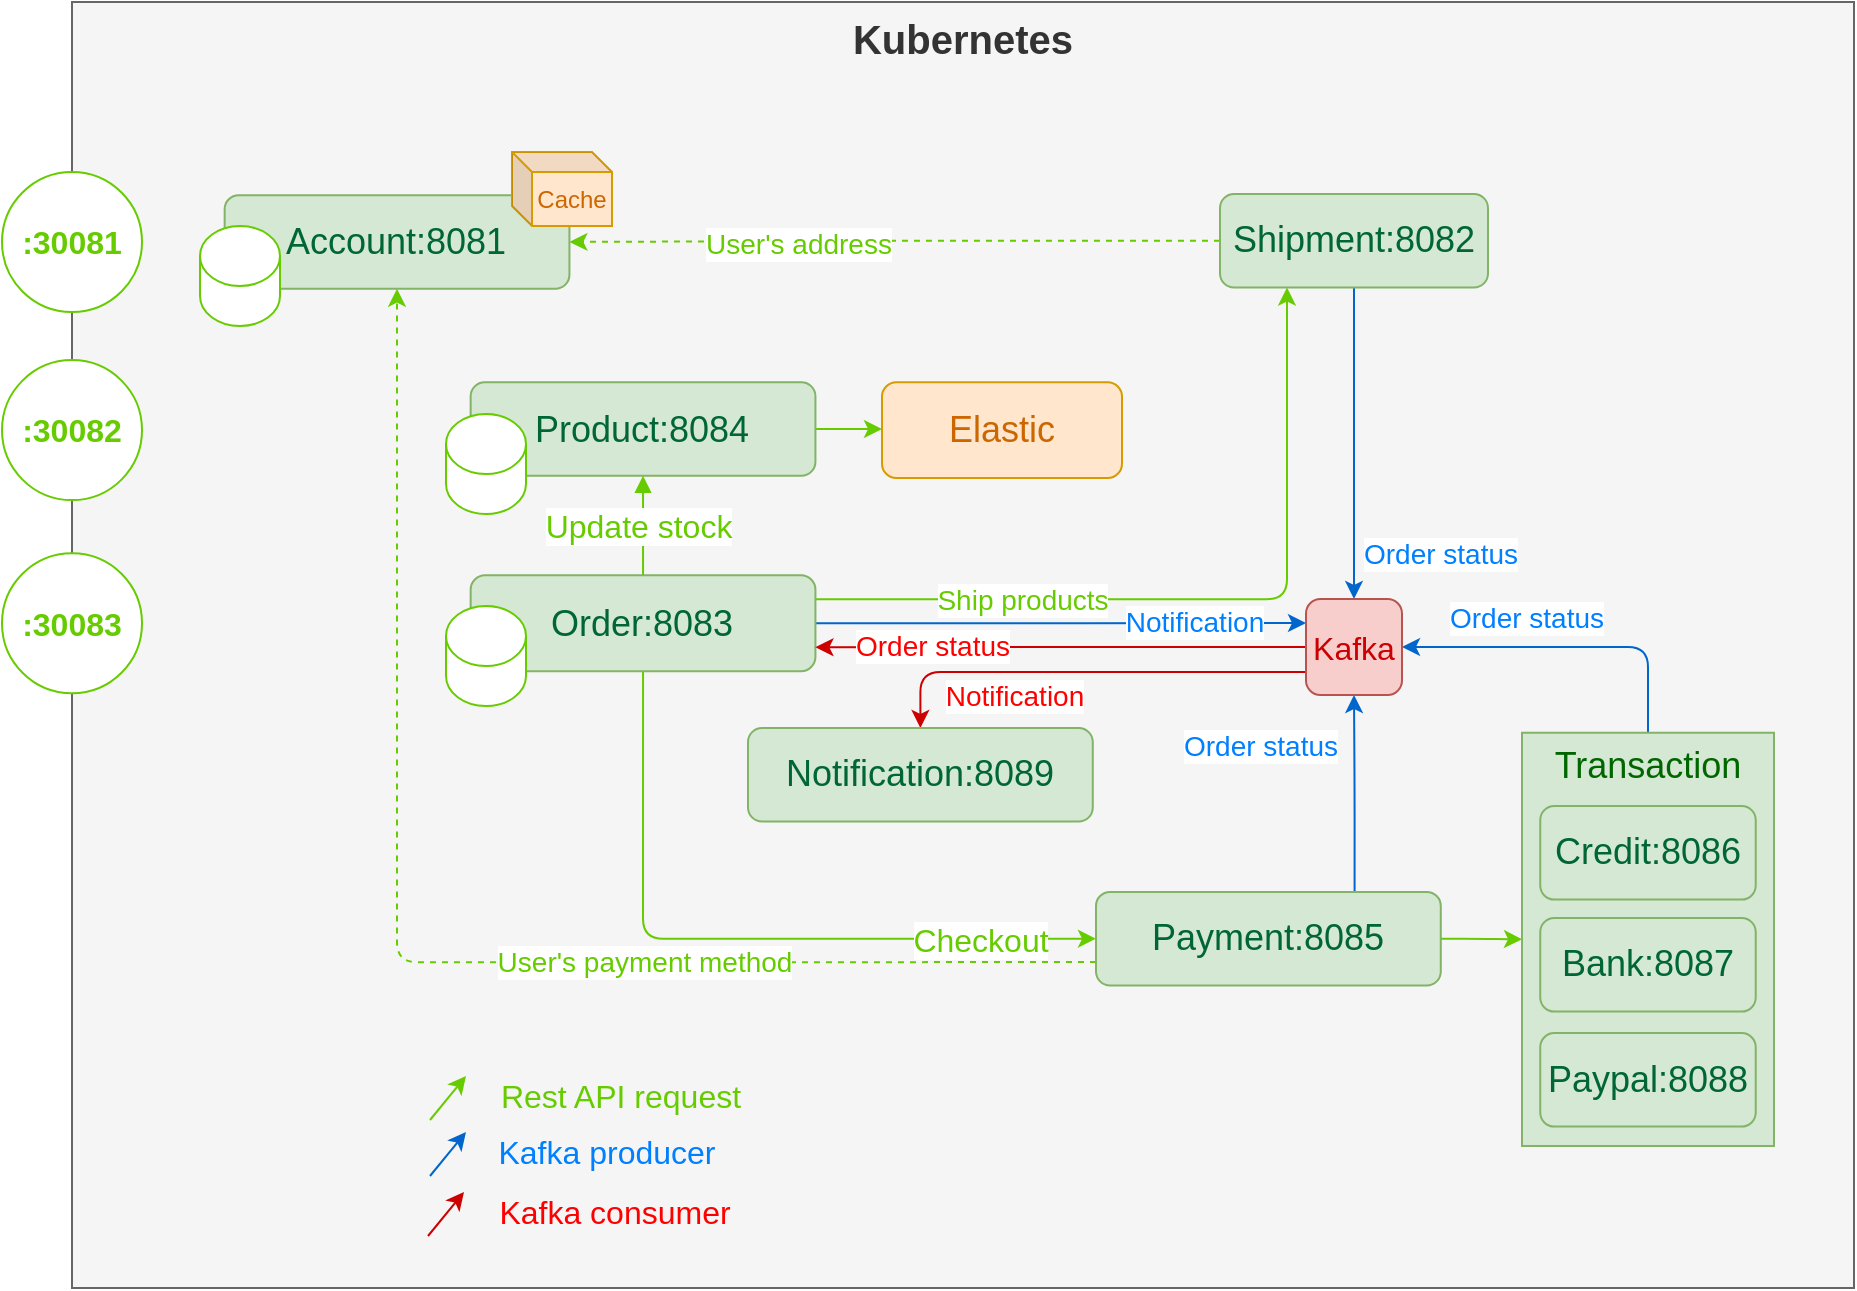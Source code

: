 <mxfile version="18.1.3" type="device"><diagram id="LqKcq0_kD3NlTMwjwbqU" name="Page-1"><mxGraphModel dx="1034" dy="733" grid="0" gridSize="10" guides="1" tooltips="1" connect="1" arrows="1" fold="1" page="1" pageScale="1" pageWidth="850" pageHeight="1100" math="0" shadow="0"><root><mxCell id="0"/><mxCell id="1" parent="0"/><mxCell id="yY8UBjpgQ7rnHpMd-h-m-41" value="Kubernetes" style="rounded=0;whiteSpace=wrap;html=1;fillColor=#f5f5f5;fontColor=#333333;strokeColor=#666666;verticalAlign=top;fontSize=20;fontStyle=1" parent="1" vertex="1"><mxGeometry x="178" y="178" width="891" height="643" as="geometry"/></mxCell><mxCell id="wRShOk-NERqeN0jRXSsK-1" style="edgeStyle=orthogonalEdgeStyle;rounded=1;orthogonalLoop=1;jettySize=auto;html=1;exitX=0.5;exitY=1;exitDx=0;exitDy=0;strokeColor=#0066CC;entryX=0.5;entryY=0;entryDx=0;entryDy=0;" parent="1" source="yY8UBjpgQ7rnHpMd-h-m-21" target="lvmhTescEBJAAVNrhzNN-30" edge="1"><mxGeometry relative="1" as="geometry"><mxPoint x="818.0" y="464" as="targetPoint"/></mxGeometry></mxCell><mxCell id="wRShOk-NERqeN0jRXSsK-4" value="Order status" style="edgeLabel;html=1;align=center;verticalAlign=middle;resizable=0;points=[];fontColor=#007FFF;fontSize=14;" parent="wRShOk-NERqeN0jRXSsK-1" vertex="1" connectable="0"><mxGeometry x="-0.063" relative="1" as="geometry"><mxPoint x="43" y="60" as="offset"/></mxGeometry></mxCell><mxCell id="lvmhTescEBJAAVNrhzNN-51" style="edgeStyle=orthogonalEdgeStyle;rounded=1;orthogonalLoop=1;jettySize=auto;html=1;exitX=0;exitY=0.5;exitDx=0;exitDy=0;entryX=1;entryY=0.5;entryDx=0;entryDy=0;dashed=1;fontSize=14;fontColor=#66CC00;startArrow=none;startFill=0;endArrow=classic;endFill=1;strokeColor=#66CC00;" edge="1" parent="1" source="yY8UBjpgQ7rnHpMd-h-m-21" target="yY8UBjpgQ7rnHpMd-h-m-3"><mxGeometry relative="1" as="geometry"/></mxCell><mxCell id="lvmhTescEBJAAVNrhzNN-52" value="User's address" style="edgeLabel;html=1;align=center;verticalAlign=middle;resizable=0;points=[];fontSize=14;fontColor=#66CC00;" vertex="1" connectable="0" parent="lvmhTescEBJAAVNrhzNN-51"><mxGeometry x="0.299" y="1" relative="1" as="geometry"><mxPoint as="offset"/></mxGeometry></mxCell><mxCell id="yY8UBjpgQ7rnHpMd-h-m-21" value="Shipment:8082" style="rounded=1;whiteSpace=wrap;html=1;fillColor=#d5e8d4;strokeColor=#82b366;fontSize=18;fontColor=#006633;fontStyle=0" parent="1" vertex="1"><mxGeometry x="752" y="274" width="134" height="46.76" as="geometry"/></mxCell><mxCell id="lvmhTescEBJAAVNrhzNN-7" style="edgeStyle=orthogonalEdgeStyle;rounded=1;orthogonalLoop=1;jettySize=auto;html=1;exitX=1;exitY=0.5;exitDx=0;exitDy=0;entryX=0;entryY=0.5;entryDx=0;entryDy=0;fontSize=18;fontColor=#007FFF;strokeColor=#66CC00;" edge="1" parent="1" source="yY8UBjpgQ7rnHpMd-h-m-4" target="lvmhTescEBJAAVNrhzNN-4"><mxGeometry relative="1" as="geometry"/></mxCell><mxCell id="yY8UBjpgQ7rnHpMd-h-m-4" value="Product:8084" style="rounded=1;whiteSpace=wrap;html=1;fillColor=#d5e8d4;strokeColor=#82b366;fontSize=18;fontColor=#006633;fontStyle=0" parent="1" vertex="1"><mxGeometry x="377.324" y="368.118" width="172.394" height="46.765" as="geometry"/></mxCell><mxCell id="XP32mOj8o-1e6zsJ-lud-27" style="edgeStyle=orthogonalEdgeStyle;rounded=1;orthogonalLoop=1;jettySize=auto;html=1;exitX=0.5;exitY=0;exitDx=0;exitDy=0;entryX=0.5;entryY=1;entryDx=0;entryDy=0;strokeColor=#66CC00;fontSize=16;fontColor=#66CC00;startArrow=none;startFill=0;endArrow=block;endFill=1;" parent="1" source="yY8UBjpgQ7rnHpMd-h-m-9" target="yY8UBjpgQ7rnHpMd-h-m-4" edge="1"><mxGeometry relative="1" as="geometry"/></mxCell><mxCell id="wRShOk-NERqeN0jRXSsK-9" value="Update stock" style="edgeLabel;html=1;align=center;verticalAlign=middle;resizable=0;points=[];fontSize=16;fontColor=#66CC00;" parent="XP32mOj8o-1e6zsJ-lud-27" vertex="1" connectable="0"><mxGeometry x="0.019" y="-1" relative="1" as="geometry"><mxPoint x="-4" y="1" as="offset"/></mxGeometry></mxCell><mxCell id="lvmhTescEBJAAVNrhzNN-3" style="edgeStyle=orthogonalEdgeStyle;rounded=1;orthogonalLoop=1;jettySize=auto;html=1;exitX=1;exitY=0.5;exitDx=0;exitDy=0;strokeColor=#0066CC;entryX=0;entryY=0.25;entryDx=0;entryDy=0;" edge="1" parent="1" source="yY8UBjpgQ7rnHpMd-h-m-9" target="lvmhTescEBJAAVNrhzNN-30"><mxGeometry relative="1" as="geometry"><mxPoint x="801.029" y="471.029" as="targetPoint"/></mxGeometry></mxCell><mxCell id="lvmhTescEBJAAVNrhzNN-31" value="Notification" style="edgeLabel;html=1;align=center;verticalAlign=middle;resizable=0;points=[];fontSize=14;fontColor=#007FFF;" vertex="1" connectable="0" parent="lvmhTescEBJAAVNrhzNN-3"><mxGeometry x="0.17" y="1" relative="1" as="geometry"><mxPoint x="46" as="offset"/></mxGeometry></mxCell><mxCell id="lvmhTescEBJAAVNrhzNN-11" style="edgeStyle=orthogonalEdgeStyle;rounded=1;orthogonalLoop=1;jettySize=auto;html=1;exitX=0.5;exitY=1;exitDx=0;exitDy=0;entryX=0;entryY=0.5;entryDx=0;entryDy=0;fontSize=16;fontColor=#66CC00;startArrow=none;startFill=0;strokeColor=#66CC00;" edge="1" parent="1" source="yY8UBjpgQ7rnHpMd-h-m-9" target="yY8UBjpgQ7rnHpMd-h-m-12"><mxGeometry relative="1" as="geometry"/></mxCell><mxCell id="lvmhTescEBJAAVNrhzNN-12" value="Checkout" style="edgeLabel;html=1;align=center;verticalAlign=middle;resizable=0;points=[];fontSize=16;fontColor=#66CC00;" vertex="1" connectable="0" parent="lvmhTescEBJAAVNrhzNN-11"><mxGeometry x="0.205" y="-1" relative="1" as="geometry"><mxPoint x="85" y="-1" as="offset"/></mxGeometry></mxCell><mxCell id="lvmhTescEBJAAVNrhzNN-47" style="edgeStyle=orthogonalEdgeStyle;rounded=1;orthogonalLoop=1;jettySize=auto;html=1;exitX=1;exitY=0.25;exitDx=0;exitDy=0;entryX=0.25;entryY=1;entryDx=0;entryDy=0;fontSize=16;fontColor=#66CC00;startArrow=none;startFill=0;endArrow=classic;endFill=1;strokeColor=#66CC00;" edge="1" parent="1" source="yY8UBjpgQ7rnHpMd-h-m-9" target="yY8UBjpgQ7rnHpMd-h-m-21"><mxGeometry relative="1" as="geometry"/></mxCell><mxCell id="lvmhTescEBJAAVNrhzNN-48" value="Ship products" style="edgeLabel;html=1;align=center;verticalAlign=middle;resizable=0;points=[];fontSize=14;fontColor=#66CC00;" vertex="1" connectable="0" parent="lvmhTescEBJAAVNrhzNN-47"><mxGeometry x="-0.617" relative="1" as="geometry"><mxPoint x="28" as="offset"/></mxGeometry></mxCell><mxCell id="yY8UBjpgQ7rnHpMd-h-m-9" value="Order:8083" style="rounded=1;whiteSpace=wrap;html=1;fillColor=#d5e8d4;strokeColor=#82b366;fontSize=18;fontColor=#006633;fontStyle=0" parent="1" vertex="1"><mxGeometry x="377.324" y="464.617" width="172.394" height="48" as="geometry"/></mxCell><mxCell id="wRShOk-NERqeN0jRXSsK-3" style="edgeStyle=orthogonalEdgeStyle;rounded=1;orthogonalLoop=1;jettySize=auto;html=1;exitX=0.75;exitY=0;exitDx=0;exitDy=0;entryX=0.5;entryY=1;entryDx=0;entryDy=0;strokeColor=#0066CC;startArrow=none;startFill=0;" parent="1" source="yY8UBjpgQ7rnHpMd-h-m-12" target="lvmhTescEBJAAVNrhzNN-30" edge="1"><mxGeometry relative="1" as="geometry"><mxPoint x="818.0" y="512" as="targetPoint"/></mxGeometry></mxCell><mxCell id="wRShOk-NERqeN0jRXSsK-6" value="Order status" style="edgeLabel;html=1;align=center;verticalAlign=middle;resizable=0;points=[];fontSize=14;fontColor=#007FFF;" parent="wRShOk-NERqeN0jRXSsK-3" vertex="1" connectable="0"><mxGeometry x="-0.359" y="-1" relative="1" as="geometry"><mxPoint x="84" y="-106" as="offset"/></mxGeometry></mxCell><mxCell id="wRShOk-NERqeN0jRXSsK-10" value="Order status" style="edgeLabel;html=1;align=center;verticalAlign=middle;resizable=0;points=[];fontSize=14;fontColor=#007FFF;" parent="wRShOk-NERqeN0jRXSsK-3" vertex="1" connectable="0"><mxGeometry x="-0.71" relative="1" as="geometry"><mxPoint x="-48" y="-59" as="offset"/></mxGeometry></mxCell><mxCell id="lvmhTescEBJAAVNrhzNN-24" style="edgeStyle=orthogonalEdgeStyle;rounded=1;orthogonalLoop=1;jettySize=auto;html=1;exitX=1;exitY=0.5;exitDx=0;exitDy=0;entryX=0;entryY=0.5;entryDx=0;entryDy=0;fontSize=16;fontColor=#66CC00;startArrow=none;startFill=0;strokeColor=#66CC00;" edge="1" parent="1" source="yY8UBjpgQ7rnHpMd-h-m-12" target="XP32mOj8o-1e6zsJ-lud-31"><mxGeometry relative="1" as="geometry"/></mxCell><mxCell id="lvmhTescEBJAAVNrhzNN-50" style="edgeStyle=orthogonalEdgeStyle;rounded=1;orthogonalLoop=1;jettySize=auto;html=1;exitX=0;exitY=0.75;exitDx=0;exitDy=0;fontSize=14;fontColor=#66CC00;startArrow=none;startFill=0;endArrow=classic;endFill=1;strokeColor=#66CC00;dashed=1;" edge="1" parent="1" source="yY8UBjpgQ7rnHpMd-h-m-12" target="yY8UBjpgQ7rnHpMd-h-m-3"><mxGeometry relative="1" as="geometry"/></mxCell><mxCell id="lvmhTescEBJAAVNrhzNN-53" value="User's payment method" style="edgeLabel;html=1;align=center;verticalAlign=middle;resizable=0;points=[];fontSize=14;fontColor=#66CC00;" vertex="1" connectable="0" parent="lvmhTescEBJAAVNrhzNN-50"><mxGeometry x="-0.342" relative="1" as="geometry"><mxPoint as="offset"/></mxGeometry></mxCell><mxCell id="yY8UBjpgQ7rnHpMd-h-m-12" value="Payment:8085" style="rounded=1;whiteSpace=wrap;html=1;fillColor=#d5e8d4;strokeColor=#82b366;fontSize=18;fontColor=#006633;fontStyle=0" parent="1" vertex="1"><mxGeometry x="690.0" y="622.977" width="172.394" height="46.765" as="geometry"/></mxCell><mxCell id="yY8UBjpgQ7rnHpMd-h-m-46" value="" style="shape=cylinder3;whiteSpace=wrap;html=1;boundedLbl=1;backgroundOutline=1;size=15;strokeColor=#66CC00;" parent="1" vertex="1"><mxGeometry x="365" y="384" width="40" height="50" as="geometry"/></mxCell><mxCell id="yY8UBjpgQ7rnHpMd-h-m-47" value="" style="shape=cylinder3;whiteSpace=wrap;html=1;boundedLbl=1;backgroundOutline=1;size=15;strokeColor=#66CC00;" parent="1" vertex="1"><mxGeometry x="365" y="480" width="40" height="50" as="geometry"/></mxCell><mxCell id="XP32mOj8o-1e6zsJ-lud-13" value="&lt;font style=&quot;font-size: 16px;&quot;&gt;:30081&lt;/font&gt;" style="ellipse;whiteSpace=wrap;html=1;aspect=fixed;fontSize=16;fontColor=#66CC00;strokeColor=#66CC00;fontStyle=1" parent="1" vertex="1"><mxGeometry x="143" y="262.97" width="70" height="70" as="geometry"/></mxCell><mxCell id="XP32mOj8o-1e6zsJ-lud-14" value="&lt;font style=&quot;font-size: 16px;&quot;&gt;:30082&lt;/font&gt;" style="ellipse;whiteSpace=wrap;html=1;aspect=fixed;fontSize=16;fontColor=#66CC00;strokeColor=#66CC00;fontStyle=1" parent="1" vertex="1"><mxGeometry x="143" y="357.06" width="70" height="70" as="geometry"/></mxCell><mxCell id="XP32mOj8o-1e6zsJ-lud-15" value="&lt;font style=&quot;font-size: 16px;&quot;&gt;:30083&lt;/font&gt;" style="ellipse;whiteSpace=wrap;html=1;aspect=fixed;fontSize=16;fontColor=#66CC00;strokeColor=#66CC00;fontStyle=1" parent="1" vertex="1"><mxGeometry x="143" y="453.62" width="70" height="70" as="geometry"/></mxCell><mxCell id="lvmhTescEBJAAVNrhzNN-29" style="edgeStyle=orthogonalEdgeStyle;rounded=1;orthogonalLoop=1;jettySize=auto;html=1;exitX=0;exitY=0.5;exitDx=0;exitDy=0;entryX=1;entryY=0.75;entryDx=0;entryDy=0;fontSize=16;fontColor=#66CC00;startArrow=none;startFill=0;endArrow=classic;endFill=1;strokeColor=#CC0000;" edge="1" parent="1" source="lvmhTescEBJAAVNrhzNN-30" target="yY8UBjpgQ7rnHpMd-h-m-9"><mxGeometry relative="1" as="geometry"><mxPoint x="794.0" y="488" as="sourcePoint"/></mxGeometry></mxCell><mxCell id="lvmhTescEBJAAVNrhzNN-4" value="&lt;font style=&quot;font-size: 18px;&quot;&gt;Elastic&lt;/font&gt;" style="rounded=1;whiteSpace=wrap;html=1;fillColor=#ffe6cc;strokeColor=#d79b00;fontColor=#CC6600;" vertex="1" parent="1"><mxGeometry x="583" y="368.12" width="120" height="47.88" as="geometry"/></mxCell><mxCell id="lvmhTescEBJAAVNrhzNN-23" style="edgeStyle=orthogonalEdgeStyle;rounded=1;orthogonalLoop=1;jettySize=auto;html=1;exitX=0.5;exitY=0;exitDx=0;exitDy=0;fontSize=16;fontColor=#66CC00;startArrow=none;startFill=0;strokeColor=#0066CC;entryX=1;entryY=0.5;entryDx=0;entryDy=0;" edge="1" parent="1" source="XP32mOj8o-1e6zsJ-lud-31" target="lvmhTescEBJAAVNrhzNN-30"><mxGeometry relative="1" as="geometry"><mxPoint x="842.0" y="488" as="targetPoint"/></mxGeometry></mxCell><mxCell id="XP32mOj8o-1e6zsJ-lud-31" value="Transaction" style="rounded=0;whiteSpace=wrap;html=1;fontSize=18;fillColor=#d5e8d4;strokeColor=#82b366;verticalAlign=top;fontColor=#006600;" parent="1" vertex="1"><mxGeometry x="903" y="543.37" width="126" height="206.63" as="geometry"/></mxCell><mxCell id="yY8UBjpgQ7rnHpMd-h-m-13" value="Credit:8086" style="rounded=1;whiteSpace=wrap;html=1;fillColor=#d5e8d4;strokeColor=#82b366;fontSize=18;fontColor=#006633;fontStyle=0" parent="1" vertex="1"><mxGeometry x="912.122" y="580.003" width="107.746" height="46.765" as="geometry"/></mxCell><mxCell id="yY8UBjpgQ7rnHpMd-h-m-14" value="Bank:8087" style="rounded=1;whiteSpace=wrap;html=1;fillColor=#d5e8d4;strokeColor=#82b366;fontSize=18;fontColor=#006633;fontStyle=0" parent="1" vertex="1"><mxGeometry x="912.122" y="636.004" width="107.746" height="46.765" as="geometry"/></mxCell><mxCell id="yY8UBjpgQ7rnHpMd-h-m-15" value="Paypal:8088" style="rounded=1;whiteSpace=wrap;html=1;fillColor=#d5e8d4;strokeColor=#82b366;fontSize=18;fontColor=#006633;fontStyle=0" parent="1" vertex="1"><mxGeometry x="912.122" y="693.535" width="107.746" height="46.765" as="geometry"/></mxCell><mxCell id="lvmhTescEBJAAVNrhzNN-27" style="edgeStyle=orthogonalEdgeStyle;rounded=1;orthogonalLoop=1;jettySize=auto;html=1;exitX=0.5;exitY=0;exitDx=0;exitDy=0;entryX=0;entryY=0.75;entryDx=0;entryDy=0;fontSize=16;fontColor=#66CC00;startArrow=classic;startFill=1;strokeColor=#CC0000;endArrow=none;endFill=0;" edge="1" parent="1" source="lvmhTescEBJAAVNrhzNN-25" target="lvmhTescEBJAAVNrhzNN-30"><mxGeometry relative="1" as="geometry"><mxPoint x="801.029" y="504.971" as="targetPoint"/><Array as="points"><mxPoint x="602" y="513"/><mxPoint x="795" y="513"/></Array></mxGeometry></mxCell><mxCell id="lvmhTescEBJAAVNrhzNN-32" value="Notification" style="edgeLabel;html=1;align=center;verticalAlign=middle;resizable=0;points=[];fontSize=14;fontColor=#FF0000;" vertex="1" connectable="0" parent="lvmhTescEBJAAVNrhzNN-27"><mxGeometry x="-0.152" y="1" relative="1" as="geometry"><mxPoint x="-19" y="13" as="offset"/></mxGeometry></mxCell><mxCell id="lvmhTescEBJAAVNrhzNN-25" value="Notification:8089" style="rounded=1;whiteSpace=wrap;html=1;fillColor=#d5e8d4;strokeColor=#82b366;fontSize=18;fontColor=#006633;fontStyle=0" vertex="1" parent="1"><mxGeometry x="516.0" y="540.997" width="172.394" height="46.765" as="geometry"/></mxCell><mxCell id="lvmhTescEBJAAVNrhzNN-30" value="Kafka" style="rounded=1;whiteSpace=wrap;html=1;fontSize=16;fillColor=#f8cecc;strokeColor=#b85450;fontColor=#CC0000;" vertex="1" parent="1"><mxGeometry x="795" y="476.5" width="48" height="48" as="geometry"/></mxCell><mxCell id="lvmhTescEBJAAVNrhzNN-33" value="Order status" style="edgeLabel;html=1;align=center;verticalAlign=middle;resizable=0;points=[];fontSize=14;fontColor=#FF0000;" vertex="1" connectable="0" parent="1"><mxGeometry x="607.996" y="499.504" as="geometry"/></mxCell><mxCell id="lvmhTescEBJAAVNrhzNN-37" value="" style="endArrow=classic;html=1;rounded=1;fontSize=16;fontColor=#CC0000;strokeColor=#66CC00;" edge="1" parent="1"><mxGeometry width="50" height="50" relative="1" as="geometry"><mxPoint x="357" y="737" as="sourcePoint"/><mxPoint x="375" y="715" as="targetPoint"/></mxGeometry></mxCell><mxCell id="lvmhTescEBJAAVNrhzNN-38" value="" style="endArrow=classic;html=1;rounded=1;fontSize=16;fontColor=#CC0000;strokeColor=#0066CC;" edge="1" parent="1"><mxGeometry width="50" height="50" relative="1" as="geometry"><mxPoint x="357" y="765" as="sourcePoint"/><mxPoint x="375" y="743" as="targetPoint"/></mxGeometry></mxCell><mxCell id="lvmhTescEBJAAVNrhzNN-39" value="" style="endArrow=classic;html=1;rounded=1;fontSize=16;fontColor=#CC0000;strokeColor=#CC0000;" edge="1" parent="1"><mxGeometry width="50" height="50" relative="1" as="geometry"><mxPoint x="356" y="795" as="sourcePoint"/><mxPoint x="374" y="773" as="targetPoint"/></mxGeometry></mxCell><mxCell id="lvmhTescEBJAAVNrhzNN-40" value="Rest API request" style="text;html=1;strokeColor=none;fillColor=none;align=center;verticalAlign=middle;whiteSpace=wrap;rounded=0;fontSize=16;fontColor=#66CC00;" vertex="1" parent="1"><mxGeometry x="377.32" y="710.3" width="150.68" height="30" as="geometry"/></mxCell><mxCell id="lvmhTescEBJAAVNrhzNN-41" value="Kafka producer" style="text;html=1;strokeColor=none;fillColor=none;align=center;verticalAlign=middle;whiteSpace=wrap;rounded=0;fontSize=16;fontColor=#007FFF;" vertex="1" parent="1"><mxGeometry x="375.32" y="738" width="141" height="30" as="geometry"/></mxCell><mxCell id="lvmhTescEBJAAVNrhzNN-42" value="Kafka consumer" style="text;html=1;strokeColor=none;fillColor=none;align=center;verticalAlign=middle;whiteSpace=wrap;rounded=0;fontSize=16;fontColor=#FF0000;" vertex="1" parent="1"><mxGeometry x="379.16" y="768" width="141" height="30" as="geometry"/></mxCell><mxCell id="lvmhTescEBJAAVNrhzNN-49" value="" style="group" vertex="1" connectable="0" parent="1"><mxGeometry x="242" y="253" width="206" height="87" as="geometry"/></mxCell><mxCell id="yY8UBjpgQ7rnHpMd-h-m-3" value="Account:8081" style="rounded=1;whiteSpace=wrap;html=1;fillColor=#d5e8d4;strokeColor=#82b366;fontSize=18;fontColor=#006633;fontStyle=0" parent="lvmhTescEBJAAVNrhzNN-49" vertex="1"><mxGeometry x="12.324" y="21.588" width="172.394" height="46.765" as="geometry"/></mxCell><mxCell id="yY8UBjpgQ7rnHpMd-h-m-43" value="" style="shape=cylinder3;whiteSpace=wrap;html=1;boundedLbl=1;backgroundOutline=1;size=15;strokeColor=#66CC00;" parent="lvmhTescEBJAAVNrhzNN-49" vertex="1"><mxGeometry y="37" width="40" height="50" as="geometry"/></mxCell><mxCell id="lvmhTescEBJAAVNrhzNN-14" value="Cache" style="shape=cube;whiteSpace=wrap;html=1;boundedLbl=1;backgroundOutline=1;darkOpacity=0.05;darkOpacity2=0.1;fontSize=12;size=10;fillColor=#ffe6cc;strokeColor=#d79b00;fontColor=#CC6600;" vertex="1" parent="lvmhTescEBJAAVNrhzNN-49"><mxGeometry x="156" width="50" height="37" as="geometry"/></mxCell></root></mxGraphModel></diagram></mxfile>